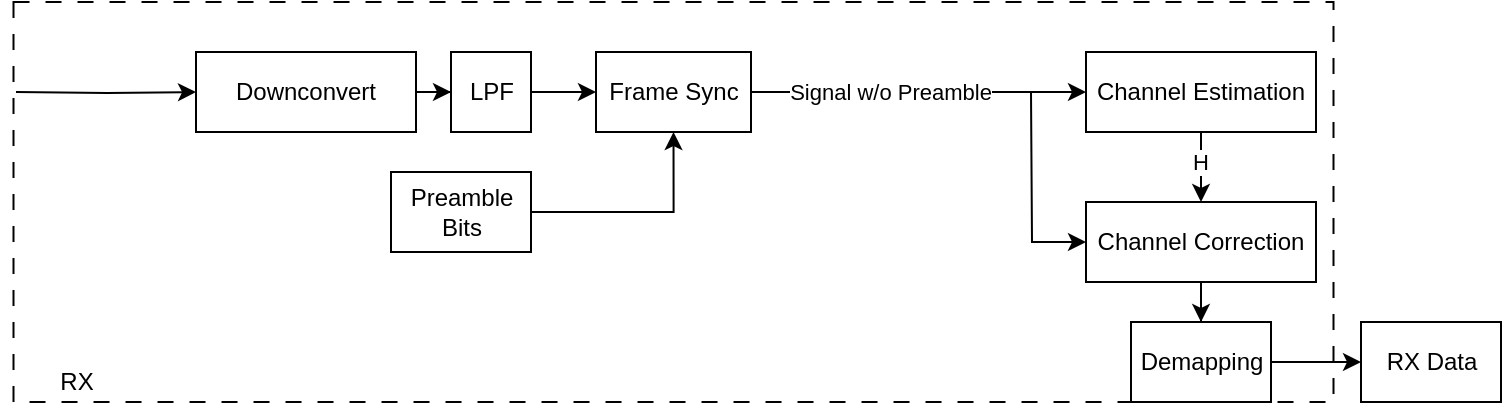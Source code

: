 <mxfile version="22.1.11" type="device">
  <diagram name="Page-1" id="chyjRLsChrQyaDLeEmY6">
    <mxGraphModel dx="1026" dy="618" grid="1" gridSize="10" guides="1" tooltips="1" connect="1" arrows="1" fold="1" page="1" pageScale="1" pageWidth="827" pageHeight="1169" math="0" shadow="0">
      <root>
        <mxCell id="0" />
        <mxCell id="1" parent="0" />
        <mxCell id="Zh25cUM7GFCUlB0kHRxQ-55" style="edgeStyle=orthogonalEdgeStyle;rounded=0;orthogonalLoop=1;jettySize=auto;html=1;entryX=0;entryY=0.5;entryDx=0;entryDy=0;" parent="1" target="Zh25cUM7GFCUlB0kHRxQ-54" edge="1">
          <mxGeometry relative="1" as="geometry">
            <mxPoint x="60" y="605" as="sourcePoint" />
          </mxGeometry>
        </mxCell>
        <mxCell id="Zh25cUM7GFCUlB0kHRxQ-57" value="" style="edgeStyle=orthogonalEdgeStyle;rounded=0;orthogonalLoop=1;jettySize=auto;html=1;" parent="1" source="Zh25cUM7GFCUlB0kHRxQ-54" target="Zh25cUM7GFCUlB0kHRxQ-56" edge="1">
          <mxGeometry relative="1" as="geometry" />
        </mxCell>
        <mxCell id="Zh25cUM7GFCUlB0kHRxQ-54" value="Downconvert" style="whiteSpace=wrap;html=1;" parent="1" vertex="1">
          <mxGeometry x="150" y="585" width="110" height="40" as="geometry" />
        </mxCell>
        <mxCell id="Zh25cUM7GFCUlB0kHRxQ-62" value="" style="edgeStyle=orthogonalEdgeStyle;rounded=0;orthogonalLoop=1;jettySize=auto;html=1;" parent="1" source="Zh25cUM7GFCUlB0kHRxQ-56" target="Zh25cUM7GFCUlB0kHRxQ-58" edge="1">
          <mxGeometry relative="1" as="geometry" />
        </mxCell>
        <mxCell id="Zh25cUM7GFCUlB0kHRxQ-56" value="LPF" style="whiteSpace=wrap;html=1;" parent="1" vertex="1">
          <mxGeometry x="277.5" y="585" width="40" height="40" as="geometry" />
        </mxCell>
        <mxCell id="Zh25cUM7GFCUlB0kHRxQ-65" style="edgeStyle=orthogonalEdgeStyle;rounded=0;orthogonalLoop=1;jettySize=auto;html=1;exitX=1;exitY=0.5;exitDx=0;exitDy=0;entryX=0;entryY=0.5;entryDx=0;entryDy=0;" parent="1" source="Zh25cUM7GFCUlB0kHRxQ-58" target="Zh25cUM7GFCUlB0kHRxQ-68" edge="1">
          <mxGeometry relative="1" as="geometry">
            <mxPoint x="567.5" y="615" as="targetPoint" />
          </mxGeometry>
        </mxCell>
        <mxCell id="Zh25cUM7GFCUlB0kHRxQ-67" value="Signal w/o Preamble" style="edgeLabel;html=1;align=center;verticalAlign=middle;resizable=0;points=[];" parent="Zh25cUM7GFCUlB0kHRxQ-65" vertex="1" connectable="0">
          <mxGeometry x="-0.174" relative="1" as="geometry">
            <mxPoint as="offset" />
          </mxGeometry>
        </mxCell>
        <mxCell id="Zh25cUM7GFCUlB0kHRxQ-58" value="Frame Sync" style="whiteSpace=wrap;html=1;" parent="1" vertex="1">
          <mxGeometry x="350" y="585" width="77.5" height="40" as="geometry" />
        </mxCell>
        <mxCell id="Zh25cUM7GFCUlB0kHRxQ-61" style="edgeStyle=orthogonalEdgeStyle;rounded=0;orthogonalLoop=1;jettySize=auto;html=1;exitX=1;exitY=0.5;exitDx=0;exitDy=0;entryX=0.5;entryY=1;entryDx=0;entryDy=0;" parent="1" source="Zh25cUM7GFCUlB0kHRxQ-60" target="Zh25cUM7GFCUlB0kHRxQ-58" edge="1">
          <mxGeometry relative="1" as="geometry" />
        </mxCell>
        <mxCell id="Zh25cUM7GFCUlB0kHRxQ-60" value="Preamble Bits" style="rounded=0;whiteSpace=wrap;html=1;" parent="1" vertex="1">
          <mxGeometry x="247.5" y="645" width="70" height="40" as="geometry" />
        </mxCell>
        <mxCell id="Zh25cUM7GFCUlB0kHRxQ-71" style="edgeStyle=orthogonalEdgeStyle;rounded=0;orthogonalLoop=1;jettySize=auto;html=1;exitX=0.5;exitY=1;exitDx=0;exitDy=0;entryX=0.5;entryY=0;entryDx=0;entryDy=0;" parent="1" source="Zh25cUM7GFCUlB0kHRxQ-68" target="Zh25cUM7GFCUlB0kHRxQ-73" edge="1">
          <mxGeometry relative="1" as="geometry">
            <mxPoint x="652.5" y="665" as="targetPoint" />
          </mxGeometry>
        </mxCell>
        <mxCell id="Zh25cUM7GFCUlB0kHRxQ-72" value="H" style="edgeLabel;html=1;align=center;verticalAlign=middle;resizable=0;points=[];" parent="Zh25cUM7GFCUlB0kHRxQ-71" vertex="1" connectable="0">
          <mxGeometry x="-0.177" y="-1" relative="1" as="geometry">
            <mxPoint as="offset" />
          </mxGeometry>
        </mxCell>
        <mxCell id="Zh25cUM7GFCUlB0kHRxQ-68" value="Channel Estimation" style="whiteSpace=wrap;html=1;" parent="1" vertex="1">
          <mxGeometry x="595" y="585" width="115" height="40" as="geometry" />
        </mxCell>
        <mxCell id="Zh25cUM7GFCUlB0kHRxQ-74" style="edgeStyle=orthogonalEdgeStyle;rounded=0;orthogonalLoop=1;jettySize=auto;html=1;exitX=0;exitY=0.5;exitDx=0;exitDy=0;endArrow=none;endFill=0;startArrow=classic;startFill=1;" parent="1" source="Zh25cUM7GFCUlB0kHRxQ-73" edge="1">
          <mxGeometry relative="1" as="geometry">
            <mxPoint x="567.5" y="605" as="targetPoint" />
          </mxGeometry>
        </mxCell>
        <mxCell id="Zh25cUM7GFCUlB0kHRxQ-77" value="" style="edgeStyle=orthogonalEdgeStyle;rounded=0;orthogonalLoop=1;jettySize=auto;html=1;" parent="1" source="Zh25cUM7GFCUlB0kHRxQ-73" target="Zh25cUM7GFCUlB0kHRxQ-76" edge="1">
          <mxGeometry relative="1" as="geometry" />
        </mxCell>
        <mxCell id="Zh25cUM7GFCUlB0kHRxQ-73" value="Channel Correction" style="whiteSpace=wrap;html=1;" parent="1" vertex="1">
          <mxGeometry x="595" y="660" width="115" height="40" as="geometry" />
        </mxCell>
        <mxCell id="Zh25cUM7GFCUlB0kHRxQ-80" style="edgeStyle=orthogonalEdgeStyle;rounded=0;orthogonalLoop=1;jettySize=auto;html=1;exitX=1;exitY=0.5;exitDx=0;exitDy=0;entryX=0;entryY=0.5;entryDx=0;entryDy=0;" parent="1" source="Zh25cUM7GFCUlB0kHRxQ-76" target="Zh25cUM7GFCUlB0kHRxQ-79" edge="1">
          <mxGeometry relative="1" as="geometry" />
        </mxCell>
        <mxCell id="Zh25cUM7GFCUlB0kHRxQ-76" value="Demapping" style="rounded=0;whiteSpace=wrap;html=1;" parent="1" vertex="1">
          <mxGeometry x="617.5" y="720" width="70" height="40" as="geometry" />
        </mxCell>
        <mxCell id="Zh25cUM7GFCUlB0kHRxQ-79" value="RX Data" style="rounded=0;whiteSpace=wrap;html=1;" parent="1" vertex="1">
          <mxGeometry x="732.5" y="720" width="70" height="40" as="geometry" />
        </mxCell>
        <mxCell id="Zh25cUM7GFCUlB0kHRxQ-83" value="RX" style="text;html=1;align=center;verticalAlign=middle;resizable=0;points=[];autosize=1;strokeColor=none;fillColor=none;" parent="1" vertex="1">
          <mxGeometry x="70" y="735" width="40" height="30" as="geometry" />
        </mxCell>
        <mxCell id="Zh25cUM7GFCUlB0kHRxQ-84" value="" style="rounded=0;whiteSpace=wrap;html=1;fillColor=none;dashed=1;dashPattern=8 8;" parent="1" vertex="1">
          <mxGeometry x="58.75" y="560" width="660" height="200" as="geometry" />
        </mxCell>
      </root>
    </mxGraphModel>
  </diagram>
</mxfile>
